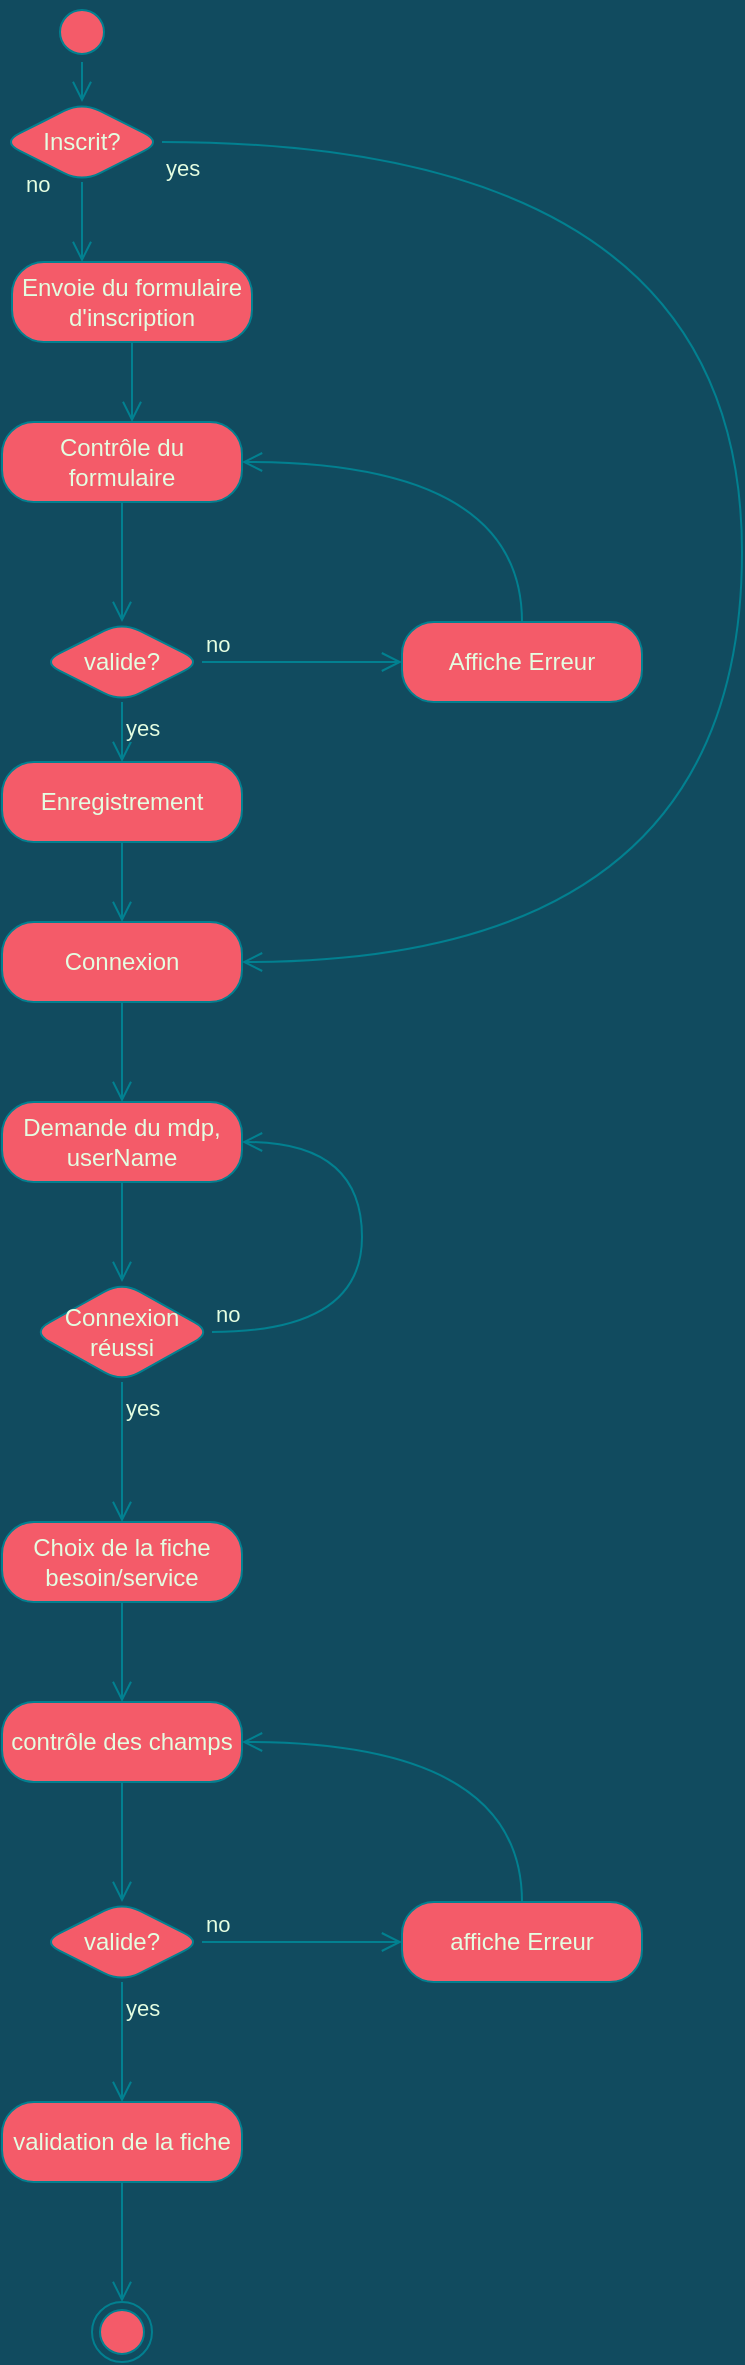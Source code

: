 <mxfile version="14.8.0" type="github">
  <diagram id="ERvYv8DdHMbPDZ35Vy06" name="Page-1">
    <mxGraphModel dx="846" dy="551" grid="1" gridSize="10" guides="1" tooltips="1" connect="1" arrows="1" fold="1" page="1" pageScale="1" pageWidth="850" pageHeight="1100" background="#114B5F" math="0" shadow="0">
      <root>
        <mxCell id="0" />
        <mxCell id="1" parent="0" />
        <mxCell id="0O2sNTZ3Sp0WWgC0A8mW-1" value="" style="ellipse;html=1;shape=startState;fillColor=#F45B69;strokeColor=#028090;fontColor=#E4FDE1;rounded=1;" vertex="1" parent="1">
          <mxGeometry x="315" width="30" height="30" as="geometry" />
        </mxCell>
        <mxCell id="0O2sNTZ3Sp0WWgC0A8mW-2" value="" style="edgeStyle=orthogonalEdgeStyle;html=1;verticalAlign=bottom;endArrow=open;endSize=8;strokeColor=#028090;entryX=0.5;entryY=0;entryDx=0;entryDy=0;labelBackgroundColor=#114B5F;fontColor=#E4FDE1;curved=1;" edge="1" source="0O2sNTZ3Sp0WWgC0A8mW-1" parent="1" target="0O2sNTZ3Sp0WWgC0A8mW-29">
          <mxGeometry relative="1" as="geometry">
            <mxPoint x="355" y="110" as="targetPoint" />
          </mxGeometry>
        </mxCell>
        <mxCell id="0O2sNTZ3Sp0WWgC0A8mW-3" value="Envoie du formulaire&lt;br&gt;d&#39;inscription" style="whiteSpace=wrap;html=1;arcSize=40;fontColor=#E4FDE1;fillColor=#F45B69;strokeColor=#028090;rounded=1;" vertex="1" parent="1">
          <mxGeometry x="295" y="130" width="120" height="40" as="geometry" />
        </mxCell>
        <mxCell id="0O2sNTZ3Sp0WWgC0A8mW-4" value="" style="edgeStyle=orthogonalEdgeStyle;html=1;verticalAlign=bottom;endArrow=open;endSize=8;strokeColor=#028090;labelBackgroundColor=#114B5F;fontColor=#E4FDE1;curved=1;" edge="1" source="0O2sNTZ3Sp0WWgC0A8mW-3" parent="1">
          <mxGeometry relative="1" as="geometry">
            <mxPoint x="355" y="210" as="targetPoint" />
          </mxGeometry>
        </mxCell>
        <mxCell id="0O2sNTZ3Sp0WWgC0A8mW-5" value="Contrôle du formulaire" style="whiteSpace=wrap;html=1;arcSize=40;fontColor=#E4FDE1;fillColor=#F45B69;strokeColor=#028090;rounded=1;" vertex="1" parent="1">
          <mxGeometry x="290" y="210" width="120" height="40" as="geometry" />
        </mxCell>
        <mxCell id="0O2sNTZ3Sp0WWgC0A8mW-6" value="" style="edgeStyle=orthogonalEdgeStyle;html=1;verticalAlign=bottom;endArrow=open;endSize=8;strokeColor=#028090;entryX=0.5;entryY=0;entryDx=0;entryDy=0;labelBackgroundColor=#114B5F;fontColor=#E4FDE1;curved=1;" edge="1" source="0O2sNTZ3Sp0WWgC0A8mW-5" parent="1" target="0O2sNTZ3Sp0WWgC0A8mW-7">
          <mxGeometry relative="1" as="geometry">
            <mxPoint x="355" y="310" as="targetPoint" />
          </mxGeometry>
        </mxCell>
        <mxCell id="0O2sNTZ3Sp0WWgC0A8mW-7" value="valide?" style="rhombus;whiteSpace=wrap;html=1;fillColor=#F45B69;strokeColor=#028090;fontColor=#E4FDE1;rounded=1;" vertex="1" parent="1">
          <mxGeometry x="310" y="310" width="80" height="40" as="geometry" />
        </mxCell>
        <mxCell id="0O2sNTZ3Sp0WWgC0A8mW-8" value="no" style="edgeStyle=orthogonalEdgeStyle;html=1;align=left;verticalAlign=bottom;endArrow=open;endSize=8;strokeColor=#028090;labelBackgroundColor=#114B5F;fontColor=#E4FDE1;curved=1;" edge="1" source="0O2sNTZ3Sp0WWgC0A8mW-7" parent="1">
          <mxGeometry x="-1" relative="1" as="geometry">
            <mxPoint x="490" y="330" as="targetPoint" />
          </mxGeometry>
        </mxCell>
        <mxCell id="0O2sNTZ3Sp0WWgC0A8mW-9" value="yes" style="edgeStyle=orthogonalEdgeStyle;html=1;align=left;verticalAlign=top;endArrow=open;endSize=8;strokeColor=#028090;entryX=0.5;entryY=0;entryDx=0;entryDy=0;labelBackgroundColor=#114B5F;fontColor=#E4FDE1;curved=1;" edge="1" source="0O2sNTZ3Sp0WWgC0A8mW-7" parent="1" target="0O2sNTZ3Sp0WWgC0A8mW-12">
          <mxGeometry x="-1" relative="1" as="geometry">
            <mxPoint x="350" y="410" as="targetPoint" />
          </mxGeometry>
        </mxCell>
        <mxCell id="0O2sNTZ3Sp0WWgC0A8mW-10" value="Affiche Erreur" style="whiteSpace=wrap;html=1;arcSize=40;fontColor=#E4FDE1;fillColor=#F45B69;strokeColor=#028090;rounded=1;" vertex="1" parent="1">
          <mxGeometry x="490" y="310" width="120" height="40" as="geometry" />
        </mxCell>
        <mxCell id="0O2sNTZ3Sp0WWgC0A8mW-11" value="" style="edgeStyle=orthogonalEdgeStyle;html=1;verticalAlign=bottom;endArrow=open;endSize=8;strokeColor=#028090;entryX=1;entryY=0.5;entryDx=0;entryDy=0;labelBackgroundColor=#114B5F;fontColor=#E4FDE1;curved=1;" edge="1" source="0O2sNTZ3Sp0WWgC0A8mW-10" parent="1" target="0O2sNTZ3Sp0WWgC0A8mW-5">
          <mxGeometry relative="1" as="geometry">
            <mxPoint x="550" y="410" as="targetPoint" />
            <Array as="points">
              <mxPoint x="550" y="230" />
            </Array>
          </mxGeometry>
        </mxCell>
        <mxCell id="0O2sNTZ3Sp0WWgC0A8mW-12" value="Enregistrement" style="whiteSpace=wrap;html=1;arcSize=40;fontColor=#E4FDE1;fillColor=#F45B69;strokeColor=#028090;rounded=1;" vertex="1" parent="1">
          <mxGeometry x="290" y="380" width="120" height="40" as="geometry" />
        </mxCell>
        <mxCell id="0O2sNTZ3Sp0WWgC0A8mW-13" value="" style="edgeStyle=orthogonalEdgeStyle;html=1;verticalAlign=bottom;endArrow=open;endSize=8;strokeColor=#028090;labelBackgroundColor=#114B5F;fontColor=#E4FDE1;curved=1;" edge="1" source="0O2sNTZ3Sp0WWgC0A8mW-12" parent="1">
          <mxGeometry relative="1" as="geometry">
            <mxPoint x="350" y="460" as="targetPoint" />
          </mxGeometry>
        </mxCell>
        <mxCell id="0O2sNTZ3Sp0WWgC0A8mW-19" value="Demande du mdp, userName" style="whiteSpace=wrap;html=1;arcSize=40;fontColor=#E4FDE1;fillColor=#F45B69;strokeColor=#028090;rounded=1;" vertex="1" parent="1">
          <mxGeometry x="290" y="550" width="120" height="40" as="geometry" />
        </mxCell>
        <mxCell id="0O2sNTZ3Sp0WWgC0A8mW-20" value="" style="edgeStyle=orthogonalEdgeStyle;html=1;verticalAlign=bottom;endArrow=open;endSize=8;strokeColor=#028090;entryX=0.5;entryY=0;entryDx=0;entryDy=0;labelBackgroundColor=#114B5F;fontColor=#E4FDE1;curved=1;" edge="1" source="0O2sNTZ3Sp0WWgC0A8mW-19" parent="1" target="0O2sNTZ3Sp0WWgC0A8mW-21">
          <mxGeometry relative="1" as="geometry">
            <mxPoint x="350" y="610" as="targetPoint" />
          </mxGeometry>
        </mxCell>
        <mxCell id="0O2sNTZ3Sp0WWgC0A8mW-21" value="Connexion réussi" style="rhombus;whiteSpace=wrap;html=1;fillColor=#F45B69;strokeColor=#028090;fontColor=#E4FDE1;rounded=1;" vertex="1" parent="1">
          <mxGeometry x="305" y="640" width="90" height="50" as="geometry" />
        </mxCell>
        <mxCell id="0O2sNTZ3Sp0WWgC0A8mW-22" value="no" style="edgeStyle=orthogonalEdgeStyle;html=1;align=left;verticalAlign=bottom;endArrow=open;endSize=8;strokeColor=#028090;entryX=1;entryY=0.5;entryDx=0;entryDy=0;exitX=1;exitY=0.5;exitDx=0;exitDy=0;labelBackgroundColor=#114B5F;fontColor=#E4FDE1;curved=1;" edge="1" source="0O2sNTZ3Sp0WWgC0A8mW-21" parent="1" target="0O2sNTZ3Sp0WWgC0A8mW-19">
          <mxGeometry x="-1" relative="1" as="geometry">
            <mxPoint x="490" y="630" as="targetPoint" />
            <Array as="points">
              <mxPoint x="470" y="665" />
              <mxPoint x="470" y="570" />
            </Array>
          </mxGeometry>
        </mxCell>
        <mxCell id="0O2sNTZ3Sp0WWgC0A8mW-23" value="yes" style="edgeStyle=orthogonalEdgeStyle;html=1;align=left;verticalAlign=top;endArrow=open;endSize=8;strokeColor=#028090;entryX=0.5;entryY=0;entryDx=0;entryDy=0;labelBackgroundColor=#114B5F;fontColor=#E4FDE1;curved=1;" edge="1" source="0O2sNTZ3Sp0WWgC0A8mW-21" parent="1" target="0O2sNTZ3Sp0WWgC0A8mW-24">
          <mxGeometry x="-1" relative="1" as="geometry">
            <mxPoint x="350" y="710" as="targetPoint" />
          </mxGeometry>
        </mxCell>
        <mxCell id="0O2sNTZ3Sp0WWgC0A8mW-24" value="Choix de la fiche&lt;br&gt;besoin/service" style="whiteSpace=wrap;html=1;arcSize=40;fontColor=#E4FDE1;fillColor=#F45B69;strokeColor=#028090;rounded=1;" vertex="1" parent="1">
          <mxGeometry x="290" y="760" width="120" height="40" as="geometry" />
        </mxCell>
        <mxCell id="0O2sNTZ3Sp0WWgC0A8mW-25" value="" style="edgeStyle=orthogonalEdgeStyle;html=1;verticalAlign=bottom;endArrow=open;endSize=8;strokeColor=#028090;labelBackgroundColor=#114B5F;fontColor=#E4FDE1;curved=1;" edge="1" source="0O2sNTZ3Sp0WWgC0A8mW-24" parent="1">
          <mxGeometry relative="1" as="geometry">
            <mxPoint x="350" y="850" as="targetPoint" />
          </mxGeometry>
        </mxCell>
        <mxCell id="0O2sNTZ3Sp0WWgC0A8mW-29" value="Inscrit?" style="rhombus;whiteSpace=wrap;html=1;fillColor=#F45B69;strokeColor=#028090;fontColor=#E4FDE1;rounded=1;" vertex="1" parent="1">
          <mxGeometry x="290" y="50" width="80" height="40" as="geometry" />
        </mxCell>
        <mxCell id="0O2sNTZ3Sp0WWgC0A8mW-30" value="no" style="edgeStyle=orthogonalEdgeStyle;html=1;align=left;verticalAlign=bottom;endArrow=open;endSize=8;strokeColor=#028090;labelBackgroundColor=#114B5F;fontColor=#E4FDE1;curved=1;" edge="1" source="0O2sNTZ3Sp0WWgC0A8mW-29" parent="1">
          <mxGeometry x="-0.5" y="-30" relative="1" as="geometry">
            <mxPoint x="330" y="130" as="targetPoint" />
            <mxPoint as="offset" />
          </mxGeometry>
        </mxCell>
        <mxCell id="0O2sNTZ3Sp0WWgC0A8mW-31" value="yes" style="edgeStyle=orthogonalEdgeStyle;html=1;align=left;verticalAlign=top;endArrow=open;endSize=8;strokeColor=#028090;entryX=1;entryY=0.5;entryDx=0;entryDy=0;labelBackgroundColor=#114B5F;fontColor=#E4FDE1;curved=1;" edge="1" source="0O2sNTZ3Sp0WWgC0A8mW-29" parent="1" target="0O2sNTZ3Sp0WWgC0A8mW-33">
          <mxGeometry x="-1" relative="1" as="geometry">
            <mxPoint x="770" y="70" as="targetPoint" />
            <Array as="points">
              <mxPoint x="660" y="70" />
              <mxPoint x="660" y="480" />
            </Array>
          </mxGeometry>
        </mxCell>
        <mxCell id="0O2sNTZ3Sp0WWgC0A8mW-33" value="Connexion" style="whiteSpace=wrap;html=1;arcSize=40;fontColor=#E4FDE1;fillColor=#F45B69;strokeColor=#028090;rounded=1;" vertex="1" parent="1">
          <mxGeometry x="290" y="460" width="120" height="40" as="geometry" />
        </mxCell>
        <mxCell id="0O2sNTZ3Sp0WWgC0A8mW-34" value="" style="edgeStyle=orthogonalEdgeStyle;html=1;verticalAlign=bottom;endArrow=open;endSize=8;strokeColor=#028090;labelBackgroundColor=#114B5F;fontColor=#E4FDE1;curved=1;" edge="1" source="0O2sNTZ3Sp0WWgC0A8mW-33" parent="1">
          <mxGeometry relative="1" as="geometry">
            <mxPoint x="350" y="550" as="targetPoint" />
          </mxGeometry>
        </mxCell>
        <mxCell id="0O2sNTZ3Sp0WWgC0A8mW-35" value="contrôle des champs" style="whiteSpace=wrap;html=1;arcSize=40;fontColor=#E4FDE1;fillColor=#F45B69;strokeColor=#028090;rounded=1;" vertex="1" parent="1">
          <mxGeometry x="290" y="850" width="120" height="40" as="geometry" />
        </mxCell>
        <mxCell id="0O2sNTZ3Sp0WWgC0A8mW-36" value="" style="edgeStyle=orthogonalEdgeStyle;html=1;verticalAlign=bottom;endArrow=open;endSize=8;strokeColor=#028090;labelBackgroundColor=#114B5F;fontColor=#E4FDE1;curved=1;" edge="1" source="0O2sNTZ3Sp0WWgC0A8mW-35" parent="1">
          <mxGeometry relative="1" as="geometry">
            <mxPoint x="350" y="950" as="targetPoint" />
          </mxGeometry>
        </mxCell>
        <mxCell id="0O2sNTZ3Sp0WWgC0A8mW-37" value="valide?" style="rhombus;whiteSpace=wrap;html=1;fillColor=#F45B69;strokeColor=#028090;fontColor=#E4FDE1;rounded=1;" vertex="1" parent="1">
          <mxGeometry x="310" y="950" width="80" height="40" as="geometry" />
        </mxCell>
        <mxCell id="0O2sNTZ3Sp0WWgC0A8mW-38" value="no" style="edgeStyle=orthogonalEdgeStyle;html=1;align=left;verticalAlign=bottom;endArrow=open;endSize=8;strokeColor=#028090;labelBackgroundColor=#114B5F;fontColor=#E4FDE1;curved=1;" edge="1" source="0O2sNTZ3Sp0WWgC0A8mW-37" parent="1">
          <mxGeometry x="-1" relative="1" as="geometry">
            <mxPoint x="490" y="970" as="targetPoint" />
          </mxGeometry>
        </mxCell>
        <mxCell id="0O2sNTZ3Sp0WWgC0A8mW-39" value="yes" style="edgeStyle=orthogonalEdgeStyle;html=1;align=left;verticalAlign=top;endArrow=open;endSize=8;strokeColor=#028090;labelBackgroundColor=#114B5F;fontColor=#E4FDE1;curved=1;" edge="1" source="0O2sNTZ3Sp0WWgC0A8mW-37" parent="1">
          <mxGeometry x="-1" relative="1" as="geometry">
            <mxPoint x="350" y="1050" as="targetPoint" />
          </mxGeometry>
        </mxCell>
        <mxCell id="0O2sNTZ3Sp0WWgC0A8mW-40" value="validation de la fiche" style="whiteSpace=wrap;html=1;arcSize=40;fontColor=#E4FDE1;fillColor=#F45B69;strokeColor=#028090;rounded=1;" vertex="1" parent="1">
          <mxGeometry x="290" y="1050" width="120" height="40" as="geometry" />
        </mxCell>
        <mxCell id="0O2sNTZ3Sp0WWgC0A8mW-41" value="" style="edgeStyle=orthogonalEdgeStyle;html=1;verticalAlign=bottom;endArrow=open;endSize=8;strokeColor=#028090;labelBackgroundColor=#114B5F;fontColor=#E4FDE1;curved=1;" edge="1" source="0O2sNTZ3Sp0WWgC0A8mW-40" parent="1">
          <mxGeometry relative="1" as="geometry">
            <mxPoint x="350" y="1150" as="targetPoint" />
          </mxGeometry>
        </mxCell>
        <mxCell id="0O2sNTZ3Sp0WWgC0A8mW-42" value="affiche Erreur" style="whiteSpace=wrap;html=1;arcSize=40;fontColor=#E4FDE1;fillColor=#F45B69;strokeColor=#028090;rounded=1;" vertex="1" parent="1">
          <mxGeometry x="490" y="950" width="120" height="40" as="geometry" />
        </mxCell>
        <mxCell id="0O2sNTZ3Sp0WWgC0A8mW-43" value="" style="edgeStyle=orthogonalEdgeStyle;html=1;verticalAlign=bottom;endArrow=open;endSize=8;strokeColor=#028090;entryX=1;entryY=0.5;entryDx=0;entryDy=0;labelBackgroundColor=#114B5F;fontColor=#E4FDE1;curved=1;" edge="1" source="0O2sNTZ3Sp0WWgC0A8mW-42" parent="1" target="0O2sNTZ3Sp0WWgC0A8mW-35">
          <mxGeometry relative="1" as="geometry">
            <mxPoint x="550" y="1050" as="targetPoint" />
            <Array as="points">
              <mxPoint x="550" y="870" />
            </Array>
          </mxGeometry>
        </mxCell>
        <mxCell id="0O2sNTZ3Sp0WWgC0A8mW-44" value="" style="ellipse;html=1;shape=endState;fillColor=#F45B69;strokeColor=#028090;fontColor=#E4FDE1;rounded=1;" vertex="1" parent="1">
          <mxGeometry x="335" y="1150" width="30" height="30" as="geometry" />
        </mxCell>
      </root>
    </mxGraphModel>
  </diagram>
</mxfile>
